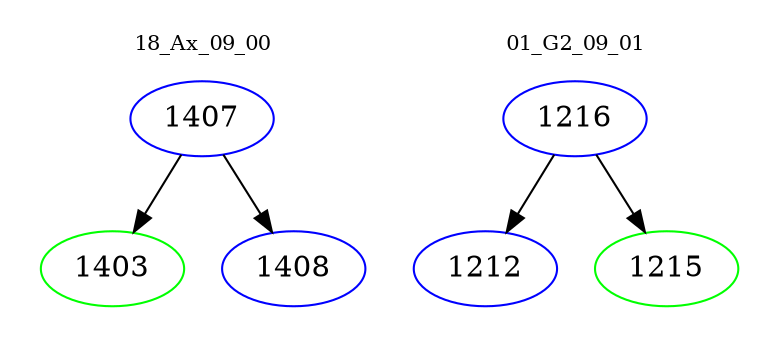 digraph{
subgraph cluster_0 {
color = white
label = "18_Ax_09_00";
fontsize=10;
T0_1407 [label="1407", color="blue"]
T0_1407 -> T0_1403 [color="black"]
T0_1403 [label="1403", color="green"]
T0_1407 -> T0_1408 [color="black"]
T0_1408 [label="1408", color="blue"]
}
subgraph cluster_1 {
color = white
label = "01_G2_09_01";
fontsize=10;
T1_1216 [label="1216", color="blue"]
T1_1216 -> T1_1212 [color="black"]
T1_1212 [label="1212", color="blue"]
T1_1216 -> T1_1215 [color="black"]
T1_1215 [label="1215", color="green"]
}
}
